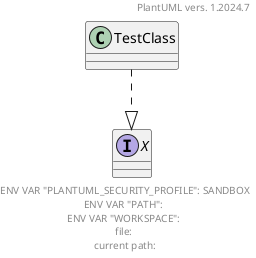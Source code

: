 @startuml

    header PlantUML vers. %version()
    
    class TestClass
    interface X
    
    TestClass ..|> X
    
    left footer ENV VAR "PLANTUML_SECURITY_PROFILE": %getenv("PLANTUML_SECURITY_PROFILE")\nENV VAR "PATH": %getenv("PATH")\nENV VAR "WORKSPACE": %getenv("WORKSPACE")\nfile: %filename()\ncurrent path: %dirpath()

@enduml
